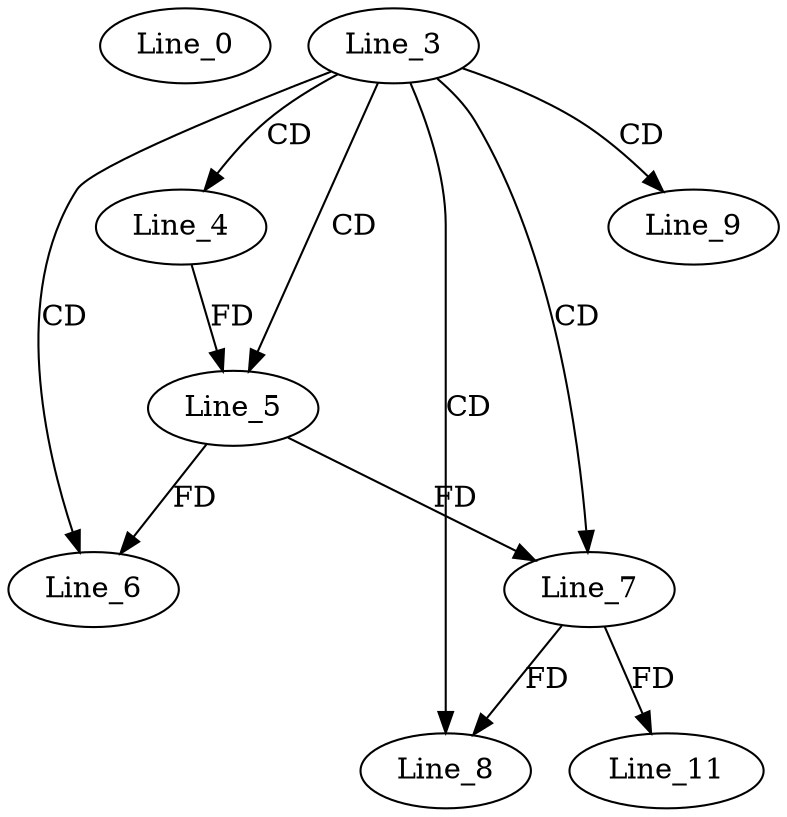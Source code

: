 digraph G {
  Line_0;
  Line_3;
  Line_4;
  Line_5;
  Line_5;
  Line_6;
  Line_7;
  Line_7;
  Line_8;
  Line_9;
  Line_11;
  Line_3 -> Line_4 [ label="CD" ];
  Line_3 -> Line_5 [ label="CD" ];
  Line_4 -> Line_5 [ label="FD" ];
  Line_3 -> Line_6 [ label="CD" ];
  Line_5 -> Line_6 [ label="FD" ];
  Line_3 -> Line_7 [ label="CD" ];
  Line_5 -> Line_7 [ label="FD" ];
  Line_3 -> Line_8 [ label="CD" ];
  Line_7 -> Line_8 [ label="FD" ];
  Line_3 -> Line_9 [ label="CD" ];
  Line_7 -> Line_11 [ label="FD" ];
}
